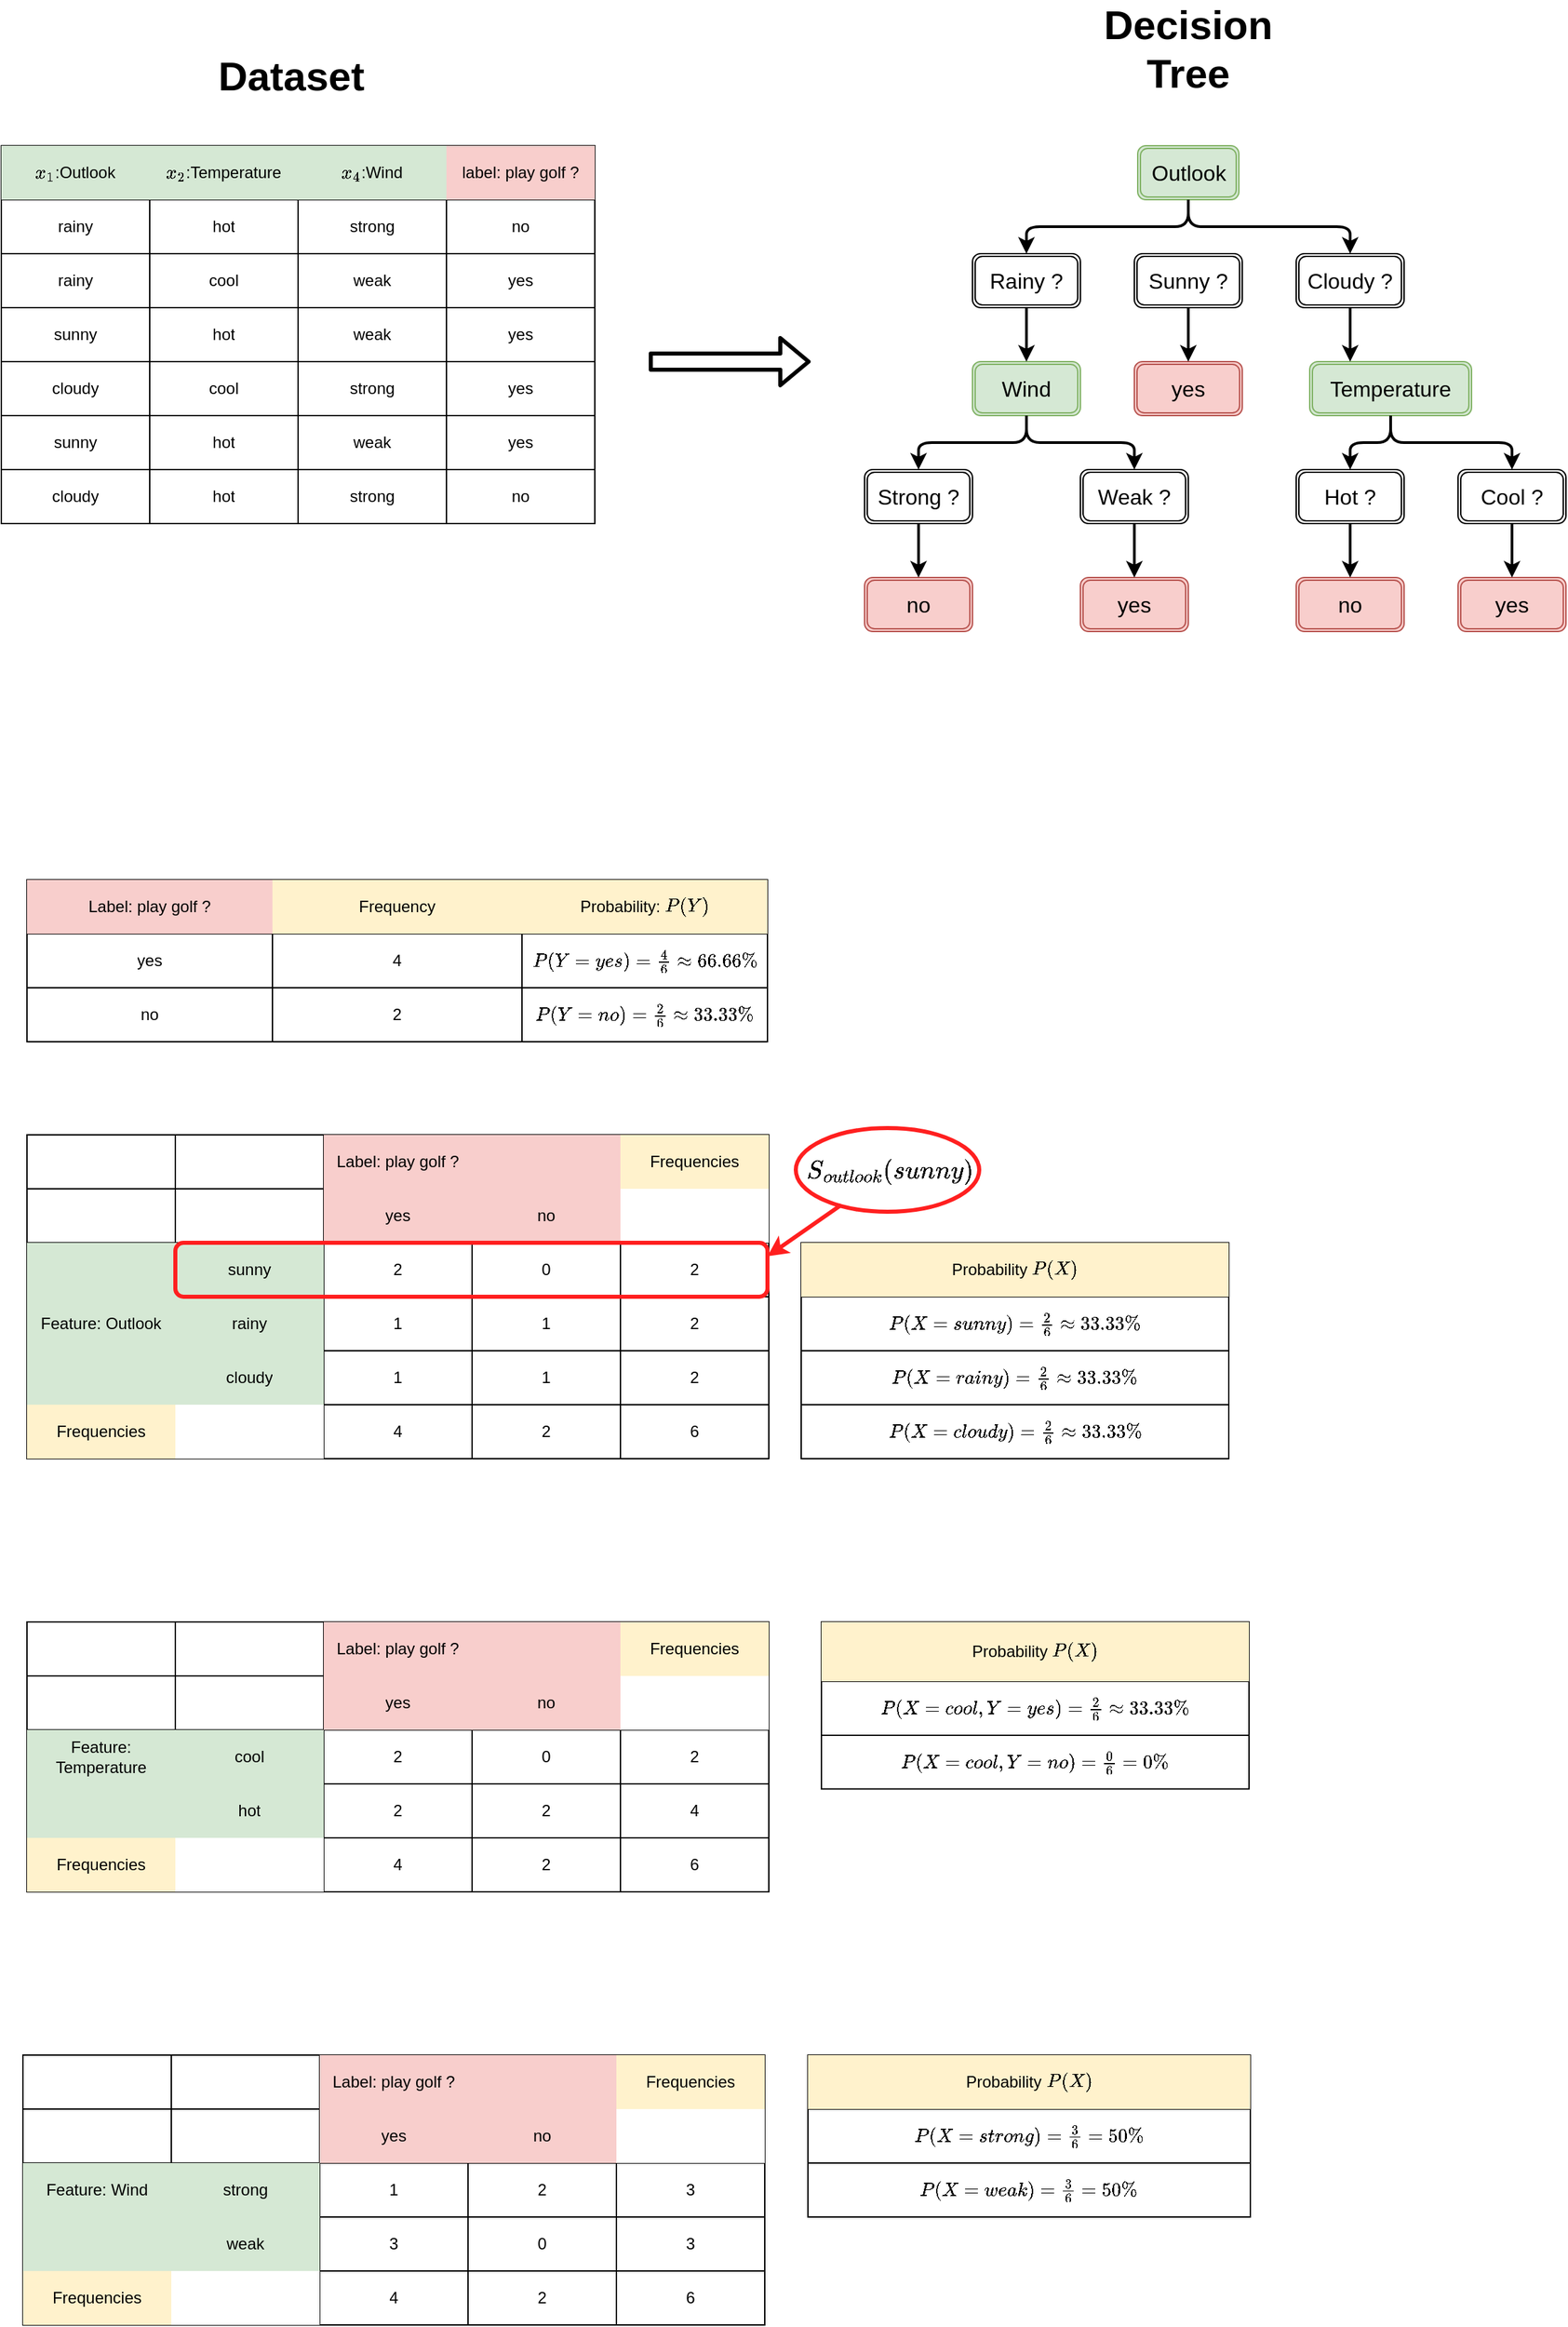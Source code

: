 <mxfile version="13.8.0" type="device"><diagram id="iCL1jGNICDyIpEL8R1mB" name="Page-1"><mxGraphModel dx="1474" dy="913" grid="0" gridSize="10" guides="1" tooltips="1" connect="1" arrows="1" fold="1" page="0" pageScale="1" pageWidth="827" pageHeight="1169" math="1" shadow="0"><root><mxCell id="0"/><mxCell id="1" parent="0"/><mxCell id="Fx27SqejSsrCbeGkMf7t-22" value="" style="shape=table;html=1;whiteSpace=wrap;startSize=0;container=1;collapsible=0;childLayout=tableLayout;fillColor=#ffffff;" parent="1" vertex="1"><mxGeometry x="-680" y="200" width="440" height="280" as="geometry"/></mxCell><mxCell id="Fx27SqejSsrCbeGkMf7t-23" value="" style="shape=partialRectangle;html=1;whiteSpace=wrap;collapsible=0;dropTarget=0;pointerEvents=0;fillColor=none;top=0;left=0;bottom=0;right=0;points=[[0,0.5],[1,0.5]];portConstraint=eastwest;" parent="Fx27SqejSsrCbeGkMf7t-22" vertex="1"><mxGeometry width="440" height="40" as="geometry"/></mxCell><mxCell id="Fx27SqejSsrCbeGkMf7t-24" value="\(x_1\):Outlook" style="shape=partialRectangle;html=1;whiteSpace=wrap;connectable=0;fillColor=#d5e8d4;top=0;left=0;bottom=0;right=0;overflow=hidden;" parent="Fx27SqejSsrCbeGkMf7t-23" vertex="1"><mxGeometry width="110" height="40" as="geometry"/></mxCell><mxCell id="Fx27SqejSsrCbeGkMf7t-25" value="\(x_2\):Temperature" style="shape=partialRectangle;html=1;whiteSpace=wrap;connectable=0;fillColor=#d5e8d4;top=0;left=0;bottom=0;right=0;overflow=hidden;strokeColor=#82b366;" parent="Fx27SqejSsrCbeGkMf7t-23" vertex="1"><mxGeometry x="110" width="110" height="40" as="geometry"/></mxCell><mxCell id="Fx27SqejSsrCbeGkMf7t-38" value="\(x_4\):Wind" style="shape=partialRectangle;html=1;whiteSpace=wrap;connectable=0;fillColor=#d5e8d4;top=0;left=0;bottom=0;right=0;overflow=hidden;strokeColor=#82b366;" parent="Fx27SqejSsrCbeGkMf7t-23" vertex="1"><mxGeometry x="220" width="110" height="40" as="geometry"/></mxCell><mxCell id="Fx27SqejSsrCbeGkMf7t-35" value="label: play golf ?" style="shape=partialRectangle;html=1;whiteSpace=wrap;connectable=0;fillColor=#f8cecc;top=0;left=0;bottom=0;right=0;overflow=hidden;strokeColor=#b85450;" parent="Fx27SqejSsrCbeGkMf7t-23" vertex="1"><mxGeometry x="330" width="110" height="40" as="geometry"/></mxCell><mxCell id="Fx27SqejSsrCbeGkMf7t-27" value="" style="shape=partialRectangle;html=1;whiteSpace=wrap;collapsible=0;dropTarget=0;pointerEvents=0;fillColor=none;top=0;left=0;bottom=0;right=0;points=[[0,0.5],[1,0.5]];portConstraint=eastwest;" parent="Fx27SqejSsrCbeGkMf7t-22" vertex="1"><mxGeometry y="40" width="440" height="40" as="geometry"/></mxCell><mxCell id="Fx27SqejSsrCbeGkMf7t-28" value="rainy" style="shape=partialRectangle;html=1;whiteSpace=wrap;connectable=0;fillColor=none;top=0;left=0;bottom=0;right=0;overflow=hidden;" parent="Fx27SqejSsrCbeGkMf7t-27" vertex="1"><mxGeometry width="110" height="40" as="geometry"/></mxCell><mxCell id="Fx27SqejSsrCbeGkMf7t-29" value="hot" style="shape=partialRectangle;html=1;whiteSpace=wrap;connectable=0;fillColor=none;top=0;left=0;bottom=0;right=0;overflow=hidden;" parent="Fx27SqejSsrCbeGkMf7t-27" vertex="1"><mxGeometry x="110" width="110" height="40" as="geometry"/></mxCell><mxCell id="Fx27SqejSsrCbeGkMf7t-39" value="strong" style="shape=partialRectangle;html=1;whiteSpace=wrap;connectable=0;fillColor=none;top=0;left=0;bottom=0;right=0;overflow=hidden;" parent="Fx27SqejSsrCbeGkMf7t-27" vertex="1"><mxGeometry x="220" width="110" height="40" as="geometry"/></mxCell><mxCell id="Fx27SqejSsrCbeGkMf7t-36" value="no" style="shape=partialRectangle;html=1;whiteSpace=wrap;connectable=0;fillColor=none;top=0;left=0;bottom=0;right=0;overflow=hidden;" parent="Fx27SqejSsrCbeGkMf7t-27" vertex="1"><mxGeometry x="330" width="110" height="40" as="geometry"/></mxCell><mxCell id="Fx27SqejSsrCbeGkMf7t-31" value="" style="shape=partialRectangle;html=1;whiteSpace=wrap;collapsible=0;dropTarget=0;pointerEvents=0;fillColor=none;top=0;left=0;bottom=0;right=0;points=[[0,0.5],[1,0.5]];portConstraint=eastwest;" parent="Fx27SqejSsrCbeGkMf7t-22" vertex="1"><mxGeometry y="80" width="440" height="40" as="geometry"/></mxCell><mxCell id="Fx27SqejSsrCbeGkMf7t-32" value="rainy" style="shape=partialRectangle;html=1;whiteSpace=wrap;connectable=0;fillColor=none;top=0;left=0;bottom=0;right=0;overflow=hidden;" parent="Fx27SqejSsrCbeGkMf7t-31" vertex="1"><mxGeometry width="110" height="40" as="geometry"/></mxCell><mxCell id="Fx27SqejSsrCbeGkMf7t-33" value="cool" style="shape=partialRectangle;html=1;whiteSpace=wrap;connectable=0;fillColor=none;top=0;left=0;bottom=0;right=0;overflow=hidden;" parent="Fx27SqejSsrCbeGkMf7t-31" vertex="1"><mxGeometry x="110" width="110" height="40" as="geometry"/></mxCell><mxCell id="Fx27SqejSsrCbeGkMf7t-40" value="weak" style="shape=partialRectangle;html=1;whiteSpace=wrap;connectable=0;fillColor=none;top=0;left=0;bottom=0;right=0;overflow=hidden;" parent="Fx27SqejSsrCbeGkMf7t-31" vertex="1"><mxGeometry x="220" width="110" height="40" as="geometry"/></mxCell><mxCell id="Fx27SqejSsrCbeGkMf7t-37" value="yes" style="shape=partialRectangle;html=1;whiteSpace=wrap;connectable=0;fillColor=none;top=0;left=0;bottom=0;right=0;overflow=hidden;" parent="Fx27SqejSsrCbeGkMf7t-31" vertex="1"><mxGeometry x="330" width="110" height="40" as="geometry"/></mxCell><mxCell id="Fx27SqejSsrCbeGkMf7t-53" style="shape=partialRectangle;html=1;whiteSpace=wrap;collapsible=0;dropTarget=0;pointerEvents=0;fillColor=none;top=0;left=0;bottom=0;right=0;points=[[0,0.5],[1,0.5]];portConstraint=eastwest;" parent="Fx27SqejSsrCbeGkMf7t-22" vertex="1"><mxGeometry y="120" width="440" height="40" as="geometry"/></mxCell><mxCell id="Fx27SqejSsrCbeGkMf7t-54" value="sunny" style="shape=partialRectangle;html=1;whiteSpace=wrap;connectable=0;fillColor=none;top=0;left=0;bottom=0;right=0;overflow=hidden;" parent="Fx27SqejSsrCbeGkMf7t-53" vertex="1"><mxGeometry width="110" height="40" as="geometry"/></mxCell><mxCell id="Fx27SqejSsrCbeGkMf7t-55" value="hot" style="shape=partialRectangle;html=1;whiteSpace=wrap;connectable=0;fillColor=none;top=0;left=0;bottom=0;right=0;overflow=hidden;" parent="Fx27SqejSsrCbeGkMf7t-53" vertex="1"><mxGeometry x="110" width="110" height="40" as="geometry"/></mxCell><mxCell id="Fx27SqejSsrCbeGkMf7t-57" value="weak" style="shape=partialRectangle;html=1;whiteSpace=wrap;connectable=0;fillColor=none;top=0;left=0;bottom=0;right=0;overflow=hidden;" parent="Fx27SqejSsrCbeGkMf7t-53" vertex="1"><mxGeometry x="220" width="110" height="40" as="geometry"/></mxCell><mxCell id="Fx27SqejSsrCbeGkMf7t-58" value="yes" style="shape=partialRectangle;html=1;whiteSpace=wrap;connectable=0;fillColor=none;top=0;left=0;bottom=0;right=0;overflow=hidden;" parent="Fx27SqejSsrCbeGkMf7t-53" vertex="1"><mxGeometry x="330" width="110" height="40" as="geometry"/></mxCell><mxCell id="Fx27SqejSsrCbeGkMf7t-47" style="shape=partialRectangle;html=1;whiteSpace=wrap;collapsible=0;dropTarget=0;pointerEvents=0;fillColor=none;top=0;left=0;bottom=0;right=0;points=[[0,0.5],[1,0.5]];portConstraint=eastwest;" parent="Fx27SqejSsrCbeGkMf7t-22" vertex="1"><mxGeometry y="160" width="440" height="40" as="geometry"/></mxCell><mxCell id="Fx27SqejSsrCbeGkMf7t-48" value="cloudy" style="shape=partialRectangle;html=1;whiteSpace=wrap;connectable=0;fillColor=none;top=0;left=0;bottom=0;right=0;overflow=hidden;" parent="Fx27SqejSsrCbeGkMf7t-47" vertex="1"><mxGeometry width="110" height="40" as="geometry"/></mxCell><mxCell id="Fx27SqejSsrCbeGkMf7t-49" value="cool" style="shape=partialRectangle;html=1;whiteSpace=wrap;connectable=0;fillColor=none;top=0;left=0;bottom=0;right=0;overflow=hidden;" parent="Fx27SqejSsrCbeGkMf7t-47" vertex="1"><mxGeometry x="110" width="110" height="40" as="geometry"/></mxCell><mxCell id="Fx27SqejSsrCbeGkMf7t-51" value="strong" style="shape=partialRectangle;html=1;whiteSpace=wrap;connectable=0;fillColor=none;top=0;left=0;bottom=0;right=0;overflow=hidden;" parent="Fx27SqejSsrCbeGkMf7t-47" vertex="1"><mxGeometry x="220" width="110" height="40" as="geometry"/></mxCell><mxCell id="Fx27SqejSsrCbeGkMf7t-52" value="yes" style="shape=partialRectangle;html=1;whiteSpace=wrap;connectable=0;fillColor=none;top=0;left=0;bottom=0;right=0;overflow=hidden;" parent="Fx27SqejSsrCbeGkMf7t-47" vertex="1"><mxGeometry x="330" width="110" height="40" as="geometry"/></mxCell><mxCell id="Fx27SqejSsrCbeGkMf7t-41" style="shape=partialRectangle;html=1;whiteSpace=wrap;collapsible=0;dropTarget=0;pointerEvents=0;fillColor=none;top=0;left=0;bottom=0;right=0;points=[[0,0.5],[1,0.5]];portConstraint=eastwest;" parent="Fx27SqejSsrCbeGkMf7t-22" vertex="1"><mxGeometry y="200" width="440" height="40" as="geometry"/></mxCell><mxCell id="Fx27SqejSsrCbeGkMf7t-42" value="sunny" style="shape=partialRectangle;html=1;whiteSpace=wrap;connectable=0;fillColor=none;top=0;left=0;bottom=0;right=0;overflow=hidden;" parent="Fx27SqejSsrCbeGkMf7t-41" vertex="1"><mxGeometry width="110" height="40" as="geometry"/></mxCell><mxCell id="Fx27SqejSsrCbeGkMf7t-43" value="hot" style="shape=partialRectangle;html=1;whiteSpace=wrap;connectable=0;fillColor=none;top=0;left=0;bottom=0;right=0;overflow=hidden;" parent="Fx27SqejSsrCbeGkMf7t-41" vertex="1"><mxGeometry x="110" width="110" height="40" as="geometry"/></mxCell><mxCell id="Fx27SqejSsrCbeGkMf7t-45" value="weak" style="shape=partialRectangle;html=1;whiteSpace=wrap;connectable=0;fillColor=none;top=0;left=0;bottom=0;right=0;overflow=hidden;" parent="Fx27SqejSsrCbeGkMf7t-41" vertex="1"><mxGeometry x="220" width="110" height="40" as="geometry"/></mxCell><mxCell id="Fx27SqejSsrCbeGkMf7t-46" value="yes" style="shape=partialRectangle;html=1;whiteSpace=wrap;connectable=0;fillColor=none;top=0;left=0;bottom=0;right=0;overflow=hidden;" parent="Fx27SqejSsrCbeGkMf7t-41" vertex="1"><mxGeometry x="330" width="110" height="40" as="geometry"/></mxCell><mxCell id="Fx27SqejSsrCbeGkMf7t-72" style="shape=partialRectangle;html=1;whiteSpace=wrap;collapsible=0;dropTarget=0;pointerEvents=0;fillColor=none;top=0;left=0;bottom=0;right=0;points=[[0,0.5],[1,0.5]];portConstraint=eastwest;" parent="Fx27SqejSsrCbeGkMf7t-22" vertex="1"><mxGeometry y="240" width="440" height="40" as="geometry"/></mxCell><mxCell id="Fx27SqejSsrCbeGkMf7t-73" value="cloudy" style="shape=partialRectangle;html=1;whiteSpace=wrap;connectable=0;fillColor=none;top=0;left=0;bottom=0;right=0;overflow=hidden;" parent="Fx27SqejSsrCbeGkMf7t-72" vertex="1"><mxGeometry width="110" height="40" as="geometry"/></mxCell><mxCell id="Fx27SqejSsrCbeGkMf7t-74" value="hot" style="shape=partialRectangle;html=1;whiteSpace=wrap;connectable=0;fillColor=none;top=0;left=0;bottom=0;right=0;overflow=hidden;" parent="Fx27SqejSsrCbeGkMf7t-72" vertex="1"><mxGeometry x="110" width="110" height="40" as="geometry"/></mxCell><mxCell id="Fx27SqejSsrCbeGkMf7t-75" value="strong" style="shape=partialRectangle;html=1;whiteSpace=wrap;connectable=0;fillColor=none;top=0;left=0;bottom=0;right=0;overflow=hidden;" parent="Fx27SqejSsrCbeGkMf7t-72" vertex="1"><mxGeometry x="220" width="110" height="40" as="geometry"/></mxCell><mxCell id="Fx27SqejSsrCbeGkMf7t-76" value="no" style="shape=partialRectangle;html=1;whiteSpace=wrap;connectable=0;fillColor=none;top=0;left=0;bottom=0;right=0;overflow=hidden;" parent="Fx27SqejSsrCbeGkMf7t-72" vertex="1"><mxGeometry x="330" width="110" height="40" as="geometry"/></mxCell><mxCell id="Fx27SqejSsrCbeGkMf7t-59" value="Dataset" style="text;html=1;strokeColor=none;fillColor=none;align=center;verticalAlign=middle;whiteSpace=wrap;rounded=0;fontSize=30;fontStyle=1" parent="1" vertex="1"><mxGeometry x="-485" y="138" width="40" height="20" as="geometry"/></mxCell><mxCell id="Fx27SqejSsrCbeGkMf7t-60" value="Decision Tree" style="text;html=1;strokeColor=none;fillColor=none;align=center;verticalAlign=middle;whiteSpace=wrap;rounded=0;fontSize=30;fontStyle=1" parent="1" vertex="1"><mxGeometry x="145" y="118" width="110" height="20" as="geometry"/></mxCell><mxCell id="Fx27SqejSsrCbeGkMf7t-61" value="Outlook" style="shape=ext;double=1;rounded=1;whiteSpace=wrap;html=1;fillColor=#d5e8d4;fontSize=16;strokeColor=#82b366;" parent="1" vertex="1"><mxGeometry x="162.5" y="200" width="75" height="40" as="geometry"/></mxCell><mxCell id="Fx27SqejSsrCbeGkMf7t-62" value="Cloudy ?" style="shape=ext;double=1;rounded=1;whiteSpace=wrap;html=1;fillColor=#ffffff;fontSize=16;" parent="1" vertex="1"><mxGeometry x="280" y="280" width="80" height="40" as="geometry"/></mxCell><mxCell id="Fx27SqejSsrCbeGkMf7t-63" value="Sunny ?" style="shape=ext;double=1;rounded=1;whiteSpace=wrap;html=1;fillColor=#ffffff;fontSize=16;" parent="1" vertex="1"><mxGeometry x="160" y="280" width="80" height="40" as="geometry"/></mxCell><mxCell id="Fx27SqejSsrCbeGkMf7t-64" value="Rainy ?" style="shape=ext;double=1;rounded=1;whiteSpace=wrap;html=1;fillColor=#ffffff;fontSize=16;" parent="1" vertex="1"><mxGeometry x="40" y="280" width="80" height="40" as="geometry"/></mxCell><mxCell id="Fx27SqejSsrCbeGkMf7t-65" value="Temperature" style="shape=ext;double=1;rounded=1;whiteSpace=wrap;html=1;fillColor=#d5e8d4;fontSize=16;strokeColor=#82b366;" parent="1" vertex="1"><mxGeometry x="290" y="360" width="120" height="40" as="geometry"/></mxCell><mxCell id="Fx27SqejSsrCbeGkMf7t-66" value="yes" style="shape=ext;double=1;rounded=1;whiteSpace=wrap;html=1;fillColor=#f8cecc;fontSize=16;strokeColor=#b85450;" parent="1" vertex="1"><mxGeometry x="160" y="360" width="80" height="40" as="geometry"/></mxCell><mxCell id="Fx27SqejSsrCbeGkMf7t-67" value="Wind" style="shape=ext;double=1;rounded=1;whiteSpace=wrap;html=1;fillColor=#d5e8d4;fontSize=16;strokeColor=#82b366;" parent="1" vertex="1"><mxGeometry x="40" y="360" width="80" height="40" as="geometry"/></mxCell><mxCell id="Fx27SqejSsrCbeGkMf7t-68" value="Strong ?" style="shape=ext;double=1;rounded=1;whiteSpace=wrap;html=1;fillColor=#ffffff;fontSize=16;" parent="1" vertex="1"><mxGeometry x="-40" y="440" width="80" height="40" as="geometry"/></mxCell><mxCell id="Fx27SqejSsrCbeGkMf7t-69" value="Weak ?" style="shape=ext;double=1;rounded=1;whiteSpace=wrap;html=1;fillColor=#ffffff;fontSize=16;" parent="1" vertex="1"><mxGeometry x="120" y="440" width="80" height="40" as="geometry"/></mxCell><mxCell id="Fx27SqejSsrCbeGkMf7t-70" value="yes" style="shape=ext;double=1;rounded=1;whiteSpace=wrap;html=1;fillColor=#f8cecc;fontSize=16;strokeColor=#b85450;" parent="1" vertex="1"><mxGeometry x="120" y="520" width="80" height="40" as="geometry"/></mxCell><mxCell id="Fx27SqejSsrCbeGkMf7t-71" value="no" style="shape=ext;double=1;rounded=1;whiteSpace=wrap;html=1;fillColor=#f8cecc;fontSize=16;strokeColor=#b85450;" parent="1" vertex="1"><mxGeometry x="-40" y="520" width="80" height="40" as="geometry"/></mxCell><mxCell id="Fx27SqejSsrCbeGkMf7t-77" value="Hot ?" style="shape=ext;double=1;rounded=1;whiteSpace=wrap;html=1;fillColor=#ffffff;fontSize=16;" parent="1" vertex="1"><mxGeometry x="280" y="440" width="80" height="40" as="geometry"/></mxCell><mxCell id="Fx27SqejSsrCbeGkMf7t-78" value="Cool ?" style="shape=ext;double=1;rounded=1;whiteSpace=wrap;html=1;fillColor=#ffffff;fontSize=16;" parent="1" vertex="1"><mxGeometry x="400" y="440" width="80" height="40" as="geometry"/></mxCell><mxCell id="Fx27SqejSsrCbeGkMf7t-79" value="no" style="shape=ext;double=1;rounded=1;whiteSpace=wrap;html=1;fillColor=#f8cecc;fontSize=16;strokeColor=#b85450;" parent="1" vertex="1"><mxGeometry x="280" y="520" width="80" height="40" as="geometry"/></mxCell><mxCell id="Fx27SqejSsrCbeGkMf7t-80" value="yes" style="shape=ext;double=1;rounded=1;whiteSpace=wrap;html=1;fillColor=#f8cecc;fontSize=16;strokeColor=#b85450;" parent="1" vertex="1"><mxGeometry x="400" y="520" width="80" height="40" as="geometry"/></mxCell><mxCell id="Fx27SqejSsrCbeGkMf7t-81" value="" style="shape=flexArrow;endArrow=classic;html=1;fontSize=16;strokeWidth=3;" parent="1" edge="1"><mxGeometry width="50" height="50" relative="1" as="geometry"><mxPoint x="-200" y="360" as="sourcePoint"/><mxPoint x="-80" y="360" as="targetPoint"/></mxGeometry></mxCell><mxCell id="Fx27SqejSsrCbeGkMf7t-83" value="" style="edgeStyle=elbowEdgeStyle;elbow=vertical;endArrow=classic;html=1;strokeWidth=2;fontSize=16;exitX=0.5;exitY=1;exitDx=0;exitDy=0;entryX=0.5;entryY=0;entryDx=0;entryDy=0;" parent="1" source="Fx27SqejSsrCbeGkMf7t-61" target="Fx27SqejSsrCbeGkMf7t-64" edge="1"><mxGeometry width="50" height="50" relative="1" as="geometry"><mxPoint x="-160" y="360" as="sourcePoint"/><mxPoint x="-110" y="310" as="targetPoint"/></mxGeometry></mxCell><mxCell id="Fx27SqejSsrCbeGkMf7t-84" value="" style="edgeStyle=elbowEdgeStyle;elbow=vertical;endArrow=classic;html=1;strokeWidth=2;fontSize=16;exitX=0.5;exitY=1;exitDx=0;exitDy=0;entryX=0.5;entryY=0;entryDx=0;entryDy=0;" parent="1" source="Fx27SqejSsrCbeGkMf7t-61" target="Fx27SqejSsrCbeGkMf7t-62" edge="1"><mxGeometry width="50" height="50" relative="1" as="geometry"><mxPoint x="210" y="250" as="sourcePoint"/><mxPoint x="90" y="290" as="targetPoint"/></mxGeometry></mxCell><mxCell id="Fx27SqejSsrCbeGkMf7t-85" value="" style="edgeStyle=elbowEdgeStyle;elbow=vertical;endArrow=classic;html=1;strokeWidth=2;fontSize=16;exitX=0.5;exitY=1;exitDx=0;exitDy=0;entryX=0.5;entryY=0;entryDx=0;entryDy=0;" parent="1" source="Fx27SqejSsrCbeGkMf7t-67" target="Fx27SqejSsrCbeGkMf7t-68" edge="1"><mxGeometry width="50" height="50" relative="1" as="geometry"><mxPoint x="220" y="260" as="sourcePoint"/><mxPoint x="100" y="300" as="targetPoint"/></mxGeometry></mxCell><mxCell id="Fx27SqejSsrCbeGkMf7t-86" value="" style="edgeStyle=elbowEdgeStyle;elbow=vertical;endArrow=classic;html=1;strokeWidth=2;fontSize=16;entryX=0.5;entryY=0;entryDx=0;entryDy=0;" parent="1" target="Fx27SqejSsrCbeGkMf7t-69" edge="1"><mxGeometry width="50" height="50" relative="1" as="geometry"><mxPoint x="80" y="400" as="sourcePoint"/><mxPoint x="10" y="450" as="targetPoint"/></mxGeometry></mxCell><mxCell id="Fx27SqejSsrCbeGkMf7t-87" value="" style="edgeStyle=elbowEdgeStyle;elbow=vertical;endArrow=classic;html=1;strokeWidth=2;fontSize=16;exitX=0.5;exitY=1;exitDx=0;exitDy=0;" parent="1" source="Fx27SqejSsrCbeGkMf7t-65" target="Fx27SqejSsrCbeGkMf7t-77" edge="1"><mxGeometry width="50" height="50" relative="1" as="geometry"><mxPoint x="100" y="420" as="sourcePoint"/><mxPoint x="20" y="460" as="targetPoint"/></mxGeometry></mxCell><mxCell id="Fx27SqejSsrCbeGkMf7t-88" value="" style="edgeStyle=elbowEdgeStyle;elbow=vertical;endArrow=classic;html=1;strokeWidth=2;fontSize=16;exitX=0.5;exitY=1;exitDx=0;exitDy=0;entryX=0.5;entryY=0;entryDx=0;entryDy=0;" parent="1" source="Fx27SqejSsrCbeGkMf7t-65" target="Fx27SqejSsrCbeGkMf7t-78" edge="1"><mxGeometry width="50" height="50" relative="1" as="geometry"><mxPoint x="110" y="430" as="sourcePoint"/><mxPoint x="30" y="470" as="targetPoint"/></mxGeometry></mxCell><mxCell id="Fx27SqejSsrCbeGkMf7t-89" value="" style="endArrow=classic;html=1;strokeWidth=2;fontSize=16;exitX=0.5;exitY=1;exitDx=0;exitDy=0;entryX=0.5;entryY=0;entryDx=0;entryDy=0;" parent="1" source="Fx27SqejSsrCbeGkMf7t-64" target="Fx27SqejSsrCbeGkMf7t-67" edge="1"><mxGeometry width="50" height="50" relative="1" as="geometry"><mxPoint x="-160" y="360" as="sourcePoint"/><mxPoint x="-110" y="310" as="targetPoint"/></mxGeometry></mxCell><mxCell id="Fx27SqejSsrCbeGkMf7t-91" value="" style="endArrow=classic;html=1;strokeWidth=2;fontSize=16;exitX=0.5;exitY=1;exitDx=0;exitDy=0;entryX=0.5;entryY=0;entryDx=0;entryDy=0;" parent="1" source="Fx27SqejSsrCbeGkMf7t-63" target="Fx27SqejSsrCbeGkMf7t-66" edge="1"><mxGeometry width="50" height="50" relative="1" as="geometry"><mxPoint x="90" y="330" as="sourcePoint"/><mxPoint x="90" y="370" as="targetPoint"/></mxGeometry></mxCell><mxCell id="Fx27SqejSsrCbeGkMf7t-92" value="" style="endArrow=classic;html=1;strokeWidth=2;fontSize=16;exitX=0.5;exitY=1;exitDx=0;exitDy=0;entryX=0.25;entryY=0;entryDx=0;entryDy=0;" parent="1" source="Fx27SqejSsrCbeGkMf7t-62" target="Fx27SqejSsrCbeGkMf7t-65" edge="1"><mxGeometry width="50" height="50" relative="1" as="geometry"><mxPoint x="100" y="340" as="sourcePoint"/><mxPoint x="100" y="380" as="targetPoint"/></mxGeometry></mxCell><mxCell id="Fx27SqejSsrCbeGkMf7t-93" value="" style="endArrow=classic;html=1;strokeWidth=2;fontSize=16;exitX=0.5;exitY=1;exitDx=0;exitDy=0;entryX=0.5;entryY=0;entryDx=0;entryDy=0;" parent="1" source="Fx27SqejSsrCbeGkMf7t-68" target="Fx27SqejSsrCbeGkMf7t-71" edge="1"><mxGeometry width="50" height="50" relative="1" as="geometry"><mxPoint x="-160" y="360" as="sourcePoint"/><mxPoint x="-110" y="310" as="targetPoint"/></mxGeometry></mxCell><mxCell id="Fx27SqejSsrCbeGkMf7t-94" value="" style="endArrow=classic;html=1;strokeWidth=2;fontSize=16;exitX=0.5;exitY=1;exitDx=0;exitDy=0;entryX=0.5;entryY=0;entryDx=0;entryDy=0;" parent="1" source="Fx27SqejSsrCbeGkMf7t-69" target="Fx27SqejSsrCbeGkMf7t-70" edge="1"><mxGeometry width="50" height="50" relative="1" as="geometry"><mxPoint x="10" y="490" as="sourcePoint"/><mxPoint x="10" y="530" as="targetPoint"/></mxGeometry></mxCell><mxCell id="Fx27SqejSsrCbeGkMf7t-95" value="" style="endArrow=classic;html=1;strokeWidth=2;fontSize=16;exitX=0.5;exitY=1;exitDx=0;exitDy=0;entryX=0.5;entryY=0;entryDx=0;entryDy=0;" parent="1" source="Fx27SqejSsrCbeGkMf7t-77" target="Fx27SqejSsrCbeGkMf7t-79" edge="1"><mxGeometry width="50" height="50" relative="1" as="geometry"><mxPoint x="20" y="500" as="sourcePoint"/><mxPoint x="20" y="540" as="targetPoint"/></mxGeometry></mxCell><mxCell id="Fx27SqejSsrCbeGkMf7t-96" value="" style="endArrow=classic;html=1;strokeWidth=2;fontSize=16;exitX=0.5;exitY=1;exitDx=0;exitDy=0;entryX=0.5;entryY=0;entryDx=0;entryDy=0;" parent="1" source="Fx27SqejSsrCbeGkMf7t-78" target="Fx27SqejSsrCbeGkMf7t-80" edge="1"><mxGeometry width="50" height="50" relative="1" as="geometry"><mxPoint x="30" y="510" as="sourcePoint"/><mxPoint x="30" y="550" as="targetPoint"/></mxGeometry></mxCell><mxCell id="Fx27SqejSsrCbeGkMf7t-97" value="" style="shape=table;html=1;whiteSpace=wrap;startSize=0;container=1;collapsible=0;childLayout=tableLayout;fillColor=#ffffff;" parent="1" vertex="1"><mxGeometry x="-661" y="744" width="549" height="120" as="geometry"/></mxCell><mxCell id="Fx27SqejSsrCbeGkMf7t-98" value="" style="shape=partialRectangle;html=1;whiteSpace=wrap;collapsible=0;dropTarget=0;pointerEvents=0;fillColor=none;top=0;left=0;bottom=0;right=0;points=[[0,0.5],[1,0.5]];portConstraint=eastwest;" parent="Fx27SqejSsrCbeGkMf7t-97" vertex="1"><mxGeometry width="549" height="40" as="geometry"/></mxCell><mxCell id="Fx27SqejSsrCbeGkMf7t-102" value="Label: play golf ?" style="shape=partialRectangle;html=1;whiteSpace=wrap;connectable=0;fillColor=#f8cecc;top=0;left=0;bottom=0;right=0;overflow=hidden;strokeColor=#b85450;" parent="Fx27SqejSsrCbeGkMf7t-98" vertex="1"><mxGeometry width="182" height="40" as="geometry"/></mxCell><mxCell id="Fx27SqejSsrCbeGkMf7t-136" value="Frequency" style="shape=partialRectangle;html=1;whiteSpace=wrap;connectable=0;fillColor=#fff2cc;top=0;left=0;bottom=0;right=0;overflow=hidden;strokeColor=#d6b656;" parent="Fx27SqejSsrCbeGkMf7t-98" vertex="1"><mxGeometry x="182" width="185" height="40" as="geometry"/></mxCell><mxCell id="Fx27SqejSsrCbeGkMf7t-133" value="Probability: \(P(Y)\)" style="shape=partialRectangle;html=1;whiteSpace=wrap;connectable=0;fillColor=#fff2cc;top=0;left=0;bottom=0;right=0;overflow=hidden;strokeColor=#d6b656;" parent="Fx27SqejSsrCbeGkMf7t-98" vertex="1"><mxGeometry x="367" width="182" height="40" as="geometry"/></mxCell><mxCell id="Fx27SqejSsrCbeGkMf7t-103" value="" style="shape=partialRectangle;html=1;whiteSpace=wrap;collapsible=0;dropTarget=0;pointerEvents=0;fillColor=none;top=0;left=0;bottom=0;right=0;points=[[0,0.5],[1,0.5]];portConstraint=eastwest;" parent="Fx27SqejSsrCbeGkMf7t-97" vertex="1"><mxGeometry y="40" width="549" height="40" as="geometry"/></mxCell><mxCell id="Fx27SqejSsrCbeGkMf7t-107" value="yes" style="shape=partialRectangle;html=1;whiteSpace=wrap;connectable=0;fillColor=none;top=0;left=0;bottom=0;right=0;overflow=hidden;" parent="Fx27SqejSsrCbeGkMf7t-103" vertex="1"><mxGeometry width="182" height="40" as="geometry"/></mxCell><mxCell id="Fx27SqejSsrCbeGkMf7t-137" value="4" style="shape=partialRectangle;html=1;whiteSpace=wrap;connectable=0;fillColor=none;top=0;left=0;bottom=0;right=0;overflow=hidden;" parent="Fx27SqejSsrCbeGkMf7t-103" vertex="1"><mxGeometry x="182" width="185" height="40" as="geometry"/></mxCell><mxCell id="Fx27SqejSsrCbeGkMf7t-134" value="\(P(Y=yes)=&lt;br&gt;\frac{4}{6}\approx 66.66\%\)" style="shape=partialRectangle;html=1;whiteSpace=wrap;connectable=0;fillColor=none;top=0;left=0;bottom=0;right=0;overflow=hidden;" parent="Fx27SqejSsrCbeGkMf7t-103" vertex="1"><mxGeometry x="367" width="182" height="40" as="geometry"/></mxCell><mxCell id="Fx27SqejSsrCbeGkMf7t-108" value="" style="shape=partialRectangle;html=1;whiteSpace=wrap;collapsible=0;dropTarget=0;pointerEvents=0;fillColor=none;top=0;left=0;bottom=0;right=0;points=[[0,0.5],[1,0.5]];portConstraint=eastwest;" parent="Fx27SqejSsrCbeGkMf7t-97" vertex="1"><mxGeometry y="80" width="549" height="40" as="geometry"/></mxCell><mxCell id="Fx27SqejSsrCbeGkMf7t-112" value="no" style="shape=partialRectangle;html=1;whiteSpace=wrap;connectable=0;fillColor=none;top=0;left=0;bottom=0;right=0;overflow=hidden;" parent="Fx27SqejSsrCbeGkMf7t-108" vertex="1"><mxGeometry width="182" height="40" as="geometry"/></mxCell><mxCell id="Fx27SqejSsrCbeGkMf7t-138" value="2" style="shape=partialRectangle;html=1;whiteSpace=wrap;connectable=0;fillColor=none;top=0;left=0;bottom=0;right=0;overflow=hidden;" parent="Fx27SqejSsrCbeGkMf7t-108" vertex="1"><mxGeometry x="182" width="185" height="40" as="geometry"/></mxCell><mxCell id="Fx27SqejSsrCbeGkMf7t-135" value="&lt;span&gt;\(P(Y=no)=\frac{2}{6}\approx33.33\%\)&lt;/span&gt;" style="shape=partialRectangle;html=1;whiteSpace=wrap;connectable=0;fillColor=none;top=0;left=0;bottom=0;right=0;overflow=hidden;" parent="Fx27SqejSsrCbeGkMf7t-108" vertex="1"><mxGeometry x="367" width="182" height="40" as="geometry"/></mxCell><mxCell id="Fx27SqejSsrCbeGkMf7t-139" value="" style="shape=table;html=1;whiteSpace=wrap;startSize=0;container=1;collapsible=0;childLayout=tableLayout;fillColor=none;" parent="1" vertex="1"><mxGeometry x="-661" y="933" width="550" height="240" as="geometry"/></mxCell><mxCell id="Fx27SqejSsrCbeGkMf7t-140" value="" style="shape=partialRectangle;html=1;whiteSpace=wrap;collapsible=0;dropTarget=0;pointerEvents=0;fillColor=none;top=0;left=0;bottom=0;right=0;points=[[0,0.5],[1,0.5]];portConstraint=eastwest;" parent="Fx27SqejSsrCbeGkMf7t-139" vertex="1"><mxGeometry width="550" height="40" as="geometry"/></mxCell><mxCell id="Fx27SqejSsrCbeGkMf7t-155" style="shape=partialRectangle;html=1;whiteSpace=wrap;connectable=0;top=0;left=0;bottom=0;right=0;overflow=hidden;strokeColor=none;fillColor=none;" parent="Fx27SqejSsrCbeGkMf7t-140" vertex="1"><mxGeometry width="110" height="40" as="geometry"/></mxCell><mxCell id="Fx27SqejSsrCbeGkMf7t-152" style="shape=partialRectangle;html=1;whiteSpace=wrap;connectable=0;top=0;left=0;bottom=0;right=0;overflow=hidden;fillColor=none;strokeColor=none;" parent="Fx27SqejSsrCbeGkMf7t-140" vertex="1"><mxGeometry x="110" width="110" height="40" as="geometry"/></mxCell><mxCell id="Fx27SqejSsrCbeGkMf7t-141" value="&lt;span&gt;Label: play golf ?&lt;/span&gt;" style="shape=partialRectangle;html=1;whiteSpace=wrap;connectable=0;fillColor=#f8cecc;top=0;left=0;bottom=0;right=0;overflow=hidden;strokeColor=#b85450;" parent="Fx27SqejSsrCbeGkMf7t-140" vertex="1"><mxGeometry x="220" width="110" height="40" as="geometry"/></mxCell><mxCell id="Fx27SqejSsrCbeGkMf7t-142" value="" style="shape=partialRectangle;html=1;whiteSpace=wrap;connectable=0;fillColor=#f8cecc;top=0;left=0;bottom=0;right=0;overflow=hidden;strokeColor=#b85450;" parent="Fx27SqejSsrCbeGkMf7t-140" vertex="1"><mxGeometry x="330" width="110" height="40" as="geometry"/></mxCell><mxCell id="Fx27SqejSsrCbeGkMf7t-170" value="Frequencies" style="shape=partialRectangle;html=1;whiteSpace=wrap;connectable=0;fillColor=#fff2cc;top=0;left=0;bottom=0;right=0;overflow=hidden;strokeColor=#d6b656;" parent="Fx27SqejSsrCbeGkMf7t-140" vertex="1"><mxGeometry x="440" width="110" height="40" as="geometry"/></mxCell><mxCell id="Fx27SqejSsrCbeGkMf7t-164" style="shape=partialRectangle;html=1;whiteSpace=wrap;collapsible=0;dropTarget=0;pointerEvents=0;fillColor=none;top=0;left=0;bottom=0;right=0;points=[[0,0.5],[1,0.5]];portConstraint=eastwest;" parent="Fx27SqejSsrCbeGkMf7t-139" vertex="1"><mxGeometry y="40" width="550" height="40" as="geometry"/></mxCell><mxCell id="Fx27SqejSsrCbeGkMf7t-165" style="shape=partialRectangle;html=1;whiteSpace=wrap;connectable=0;top=0;left=0;bottom=0;right=0;overflow=hidden;fillColor=none;strokeColor=none;" parent="Fx27SqejSsrCbeGkMf7t-164" vertex="1"><mxGeometry width="110" height="40" as="geometry"/></mxCell><mxCell id="Fx27SqejSsrCbeGkMf7t-166" style="shape=partialRectangle;html=1;whiteSpace=wrap;connectable=0;top=0;left=0;bottom=0;right=0;overflow=hidden;fillColor=none;strokeColor=none;" parent="Fx27SqejSsrCbeGkMf7t-164" vertex="1"><mxGeometry x="110" width="110" height="40" as="geometry"/></mxCell><mxCell id="Fx27SqejSsrCbeGkMf7t-167" value="yes" style="shape=partialRectangle;html=1;whiteSpace=wrap;connectable=0;fillColor=#f8cecc;top=0;left=0;bottom=0;right=0;overflow=hidden;strokeColor=#b85450;" parent="Fx27SqejSsrCbeGkMf7t-164" vertex="1"><mxGeometry x="220" width="110" height="40" as="geometry"/></mxCell><mxCell id="Fx27SqejSsrCbeGkMf7t-168" value="no" style="shape=partialRectangle;html=1;whiteSpace=wrap;connectable=0;fillColor=#f8cecc;top=0;left=0;bottom=0;right=0;overflow=hidden;strokeColor=#b85450;" parent="Fx27SqejSsrCbeGkMf7t-164" vertex="1"><mxGeometry x="330" width="110" height="40" as="geometry"/></mxCell><mxCell id="Fx27SqejSsrCbeGkMf7t-171" style="shape=partialRectangle;html=1;whiteSpace=wrap;connectable=0;top=0;left=0;bottom=0;right=0;overflow=hidden;" parent="Fx27SqejSsrCbeGkMf7t-164" vertex="1"><mxGeometry x="440" width="110" height="40" as="geometry"/></mxCell><mxCell id="Fx27SqejSsrCbeGkMf7t-144" value="" style="shape=partialRectangle;html=1;whiteSpace=wrap;collapsible=0;dropTarget=0;pointerEvents=0;fillColor=none;top=0;left=0;bottom=0;right=0;points=[[0,0.5],[1,0.5]];portConstraint=eastwest;" parent="Fx27SqejSsrCbeGkMf7t-139" vertex="1"><mxGeometry y="80" width="550" height="40" as="geometry"/></mxCell><mxCell id="Fx27SqejSsrCbeGkMf7t-156" style="shape=partialRectangle;html=1;whiteSpace=wrap;connectable=0;top=0;left=0;bottom=0;right=0;overflow=hidden;fillColor=#d5e8d4;strokeColor=#82b366;" parent="Fx27SqejSsrCbeGkMf7t-144" vertex="1"><mxGeometry width="110" height="40" as="geometry"/></mxCell><mxCell id="Fx27SqejSsrCbeGkMf7t-153" value="sunny" style="shape=partialRectangle;html=1;whiteSpace=wrap;connectable=0;top=0;left=0;bottom=0;right=0;overflow=hidden;fillColor=#d5e8d4;strokeColor=#82b366;" parent="Fx27SqejSsrCbeGkMf7t-144" vertex="1"><mxGeometry x="110" width="110" height="40" as="geometry"/></mxCell><mxCell id="Fx27SqejSsrCbeGkMf7t-145" value="2" style="shape=partialRectangle;html=1;whiteSpace=wrap;connectable=0;fillColor=none;top=0;left=0;bottom=0;right=0;overflow=hidden;" parent="Fx27SqejSsrCbeGkMf7t-144" vertex="1"><mxGeometry x="220" width="110" height="40" as="geometry"/></mxCell><mxCell id="Fx27SqejSsrCbeGkMf7t-146" value="0" style="shape=partialRectangle;html=1;whiteSpace=wrap;connectable=0;fillColor=none;top=0;left=0;bottom=0;right=0;overflow=hidden;" parent="Fx27SqejSsrCbeGkMf7t-144" vertex="1"><mxGeometry x="330" width="110" height="40" as="geometry"/></mxCell><mxCell id="Fx27SqejSsrCbeGkMf7t-172" value="2" style="shape=partialRectangle;html=1;whiteSpace=wrap;connectable=0;fillColor=none;top=0;left=0;bottom=0;right=0;overflow=hidden;" parent="Fx27SqejSsrCbeGkMf7t-144" vertex="1"><mxGeometry x="440" width="110" height="40" as="geometry"/></mxCell><mxCell id="Fx27SqejSsrCbeGkMf7t-148" value="" style="shape=partialRectangle;html=1;whiteSpace=wrap;collapsible=0;dropTarget=0;pointerEvents=0;fillColor=none;top=0;left=0;bottom=0;right=0;points=[[0,0.5],[1,0.5]];portConstraint=eastwest;" parent="Fx27SqejSsrCbeGkMf7t-139" vertex="1"><mxGeometry y="120" width="550" height="40" as="geometry"/></mxCell><mxCell id="Fx27SqejSsrCbeGkMf7t-157" value="Feature: Outlook" style="shape=partialRectangle;html=1;whiteSpace=wrap;connectable=0;fillColor=#d5e8d4;top=0;left=0;bottom=0;right=0;overflow=hidden;strokeColor=#82b366;" parent="Fx27SqejSsrCbeGkMf7t-148" vertex="1"><mxGeometry width="110" height="40" as="geometry"/></mxCell><mxCell id="Fx27SqejSsrCbeGkMf7t-154" value="rainy" style="shape=partialRectangle;html=1;whiteSpace=wrap;connectable=0;fillColor=#d5e8d4;top=0;left=0;bottom=0;right=0;overflow=hidden;strokeColor=#82b366;" parent="Fx27SqejSsrCbeGkMf7t-148" vertex="1"><mxGeometry x="110" width="110" height="40" as="geometry"/></mxCell><mxCell id="Fx27SqejSsrCbeGkMf7t-149" value="1" style="shape=partialRectangle;html=1;whiteSpace=wrap;connectable=0;fillColor=none;top=0;left=0;bottom=0;right=0;overflow=hidden;" parent="Fx27SqejSsrCbeGkMf7t-148" vertex="1"><mxGeometry x="220" width="110" height="40" as="geometry"/></mxCell><mxCell id="Fx27SqejSsrCbeGkMf7t-150" value="1" style="shape=partialRectangle;html=1;whiteSpace=wrap;connectable=0;fillColor=none;top=0;left=0;bottom=0;right=0;overflow=hidden;" parent="Fx27SqejSsrCbeGkMf7t-148" vertex="1"><mxGeometry x="330" width="110" height="40" as="geometry"/></mxCell><mxCell id="Fx27SqejSsrCbeGkMf7t-173" value="2" style="shape=partialRectangle;html=1;whiteSpace=wrap;connectable=0;fillColor=none;top=0;left=0;bottom=0;right=0;overflow=hidden;" parent="Fx27SqejSsrCbeGkMf7t-148" vertex="1"><mxGeometry x="440" width="110" height="40" as="geometry"/></mxCell><mxCell id="Fx27SqejSsrCbeGkMf7t-158" style="shape=partialRectangle;html=1;whiteSpace=wrap;collapsible=0;dropTarget=0;pointerEvents=0;fillColor=none;top=0;left=0;bottom=0;right=0;points=[[0,0.5],[1,0.5]];portConstraint=eastwest;" parent="Fx27SqejSsrCbeGkMf7t-139" vertex="1"><mxGeometry y="160" width="550" height="40" as="geometry"/></mxCell><mxCell id="Fx27SqejSsrCbeGkMf7t-159" style="shape=partialRectangle;html=1;whiteSpace=wrap;connectable=0;top=0;left=0;bottom=0;right=0;overflow=hidden;fillColor=#d5e8d4;strokeColor=#82b366;" parent="Fx27SqejSsrCbeGkMf7t-158" vertex="1"><mxGeometry width="110" height="40" as="geometry"/></mxCell><mxCell id="Fx27SqejSsrCbeGkMf7t-160" value="cloudy" style="shape=partialRectangle;html=1;whiteSpace=wrap;connectable=0;fillColor=#d5e8d4;top=0;left=0;bottom=0;right=0;overflow=hidden;strokeColor=#82b366;" parent="Fx27SqejSsrCbeGkMf7t-158" vertex="1"><mxGeometry x="110" width="110" height="40" as="geometry"/></mxCell><mxCell id="Fx27SqejSsrCbeGkMf7t-161" value="1" style="shape=partialRectangle;html=1;whiteSpace=wrap;connectable=0;fillColor=none;top=0;left=0;bottom=0;right=0;overflow=hidden;" parent="Fx27SqejSsrCbeGkMf7t-158" vertex="1"><mxGeometry x="220" width="110" height="40" as="geometry"/></mxCell><mxCell id="Fx27SqejSsrCbeGkMf7t-162" value="1" style="shape=partialRectangle;html=1;whiteSpace=wrap;connectable=0;fillColor=none;top=0;left=0;bottom=0;right=0;overflow=hidden;" parent="Fx27SqejSsrCbeGkMf7t-158" vertex="1"><mxGeometry x="330" width="110" height="40" as="geometry"/></mxCell><mxCell id="Fx27SqejSsrCbeGkMf7t-174" value="2" style="shape=partialRectangle;html=1;whiteSpace=wrap;connectable=0;fillColor=none;top=0;left=0;bottom=0;right=0;overflow=hidden;" parent="Fx27SqejSsrCbeGkMf7t-158" vertex="1"><mxGeometry x="440" width="110" height="40" as="geometry"/></mxCell><mxCell id="Fx27SqejSsrCbeGkMf7t-205" style="shape=partialRectangle;html=1;whiteSpace=wrap;collapsible=0;dropTarget=0;pointerEvents=0;fillColor=none;top=0;left=0;bottom=0;right=0;points=[[0,0.5],[1,0.5]];portConstraint=eastwest;" parent="Fx27SqejSsrCbeGkMf7t-139" vertex="1"><mxGeometry y="200" width="550" height="40" as="geometry"/></mxCell><mxCell id="Fx27SqejSsrCbeGkMf7t-206" value="Frequencies" style="shape=partialRectangle;html=1;whiteSpace=wrap;connectable=0;top=0;left=0;bottom=0;right=0;overflow=hidden;fillColor=#fff2cc;strokeColor=#d6b656;" parent="Fx27SqejSsrCbeGkMf7t-205" vertex="1"><mxGeometry width="110" height="40" as="geometry"/></mxCell><mxCell id="Fx27SqejSsrCbeGkMf7t-207" style="shape=partialRectangle;html=1;whiteSpace=wrap;connectable=0;top=0;left=0;bottom=0;right=0;overflow=hidden;" parent="Fx27SqejSsrCbeGkMf7t-205" vertex="1"><mxGeometry x="110" width="110" height="40" as="geometry"/></mxCell><mxCell id="Fx27SqejSsrCbeGkMf7t-208" value="4" style="shape=partialRectangle;html=1;whiteSpace=wrap;connectable=0;fillColor=none;top=0;left=0;bottom=0;right=0;overflow=hidden;" parent="Fx27SqejSsrCbeGkMf7t-205" vertex="1"><mxGeometry x="220" width="110" height="40" as="geometry"/></mxCell><mxCell id="Fx27SqejSsrCbeGkMf7t-209" value="2" style="shape=partialRectangle;html=1;whiteSpace=wrap;connectable=0;fillColor=none;top=0;left=0;bottom=0;right=0;overflow=hidden;" parent="Fx27SqejSsrCbeGkMf7t-205" vertex="1"><mxGeometry x="330" width="110" height="40" as="geometry"/></mxCell><mxCell id="Fx27SqejSsrCbeGkMf7t-210" value="6" style="shape=partialRectangle;html=1;whiteSpace=wrap;connectable=0;fillColor=none;top=0;left=0;bottom=0;right=0;overflow=hidden;" parent="Fx27SqejSsrCbeGkMf7t-205" vertex="1"><mxGeometry x="440" width="110" height="40" as="geometry"/></mxCell><mxCell id="x1j401zkOTu4uA9JixaS-1" value="" style="shape=table;html=1;whiteSpace=wrap;startSize=0;container=1;collapsible=0;childLayout=tableLayout;fillColor=none;" parent="1" vertex="1"><mxGeometry x="-661" y="1294" width="550" height="200" as="geometry"/></mxCell><mxCell id="x1j401zkOTu4uA9JixaS-2" value="" style="shape=partialRectangle;html=1;whiteSpace=wrap;collapsible=0;dropTarget=0;pointerEvents=0;fillColor=none;top=0;left=0;bottom=0;right=0;points=[[0,0.5],[1,0.5]];portConstraint=eastwest;" parent="x1j401zkOTu4uA9JixaS-1" vertex="1"><mxGeometry width="550" height="40" as="geometry"/></mxCell><mxCell id="x1j401zkOTu4uA9JixaS-3" style="shape=partialRectangle;html=1;whiteSpace=wrap;connectable=0;top=0;left=0;bottom=0;right=0;overflow=hidden;strokeColor=none;fillColor=none;" parent="x1j401zkOTu4uA9JixaS-2" vertex="1"><mxGeometry width="110" height="40" as="geometry"/></mxCell><mxCell id="x1j401zkOTu4uA9JixaS-4" style="shape=partialRectangle;html=1;whiteSpace=wrap;connectable=0;top=0;left=0;bottom=0;right=0;overflow=hidden;fillColor=none;strokeColor=none;" parent="x1j401zkOTu4uA9JixaS-2" vertex="1"><mxGeometry x="110" width="110" height="40" as="geometry"/></mxCell><mxCell id="x1j401zkOTu4uA9JixaS-5" value="&lt;span&gt;Label: play golf ?&lt;/span&gt;" style="shape=partialRectangle;html=1;whiteSpace=wrap;connectable=0;fillColor=#f8cecc;top=0;left=0;bottom=0;right=0;overflow=hidden;strokeColor=#b85450;" parent="x1j401zkOTu4uA9JixaS-2" vertex="1"><mxGeometry x="220" width="110" height="40" as="geometry"/></mxCell><mxCell id="x1j401zkOTu4uA9JixaS-6" value="" style="shape=partialRectangle;html=1;whiteSpace=wrap;connectable=0;fillColor=#f8cecc;top=0;left=0;bottom=0;right=0;overflow=hidden;strokeColor=#b85450;" parent="x1j401zkOTu4uA9JixaS-2" vertex="1"><mxGeometry x="330" width="110" height="40" as="geometry"/></mxCell><mxCell id="x1j401zkOTu4uA9JixaS-7" value="Frequencies" style="shape=partialRectangle;html=1;whiteSpace=wrap;connectable=0;fillColor=#fff2cc;top=0;left=0;bottom=0;right=0;overflow=hidden;strokeColor=#d6b656;" parent="x1j401zkOTu4uA9JixaS-2" vertex="1"><mxGeometry x="440" width="110" height="40" as="geometry"/></mxCell><mxCell id="x1j401zkOTu4uA9JixaS-8" style="shape=partialRectangle;html=1;whiteSpace=wrap;collapsible=0;dropTarget=0;pointerEvents=0;fillColor=none;top=0;left=0;bottom=0;right=0;points=[[0,0.5],[1,0.5]];portConstraint=eastwest;" parent="x1j401zkOTu4uA9JixaS-1" vertex="1"><mxGeometry y="40" width="550" height="40" as="geometry"/></mxCell><mxCell id="x1j401zkOTu4uA9JixaS-9" style="shape=partialRectangle;html=1;whiteSpace=wrap;connectable=0;top=0;left=0;bottom=0;right=0;overflow=hidden;fillColor=none;strokeColor=none;" parent="x1j401zkOTu4uA9JixaS-8" vertex="1"><mxGeometry width="110" height="40" as="geometry"/></mxCell><mxCell id="x1j401zkOTu4uA9JixaS-10" style="shape=partialRectangle;html=1;whiteSpace=wrap;connectable=0;top=0;left=0;bottom=0;right=0;overflow=hidden;fillColor=none;strokeColor=none;" parent="x1j401zkOTu4uA9JixaS-8" vertex="1"><mxGeometry x="110" width="110" height="40" as="geometry"/></mxCell><mxCell id="x1j401zkOTu4uA9JixaS-11" value="yes" style="shape=partialRectangle;html=1;whiteSpace=wrap;connectable=0;fillColor=#f8cecc;top=0;left=0;bottom=0;right=0;overflow=hidden;strokeColor=#b85450;" parent="x1j401zkOTu4uA9JixaS-8" vertex="1"><mxGeometry x="220" width="110" height="40" as="geometry"/></mxCell><mxCell id="x1j401zkOTu4uA9JixaS-12" value="no" style="shape=partialRectangle;html=1;whiteSpace=wrap;connectable=0;fillColor=#f8cecc;top=0;left=0;bottom=0;right=0;overflow=hidden;strokeColor=#b85450;" parent="x1j401zkOTu4uA9JixaS-8" vertex="1"><mxGeometry x="330" width="110" height="40" as="geometry"/></mxCell><mxCell id="x1j401zkOTu4uA9JixaS-13" style="shape=partialRectangle;html=1;whiteSpace=wrap;connectable=0;top=0;left=0;bottom=0;right=0;overflow=hidden;" parent="x1j401zkOTu4uA9JixaS-8" vertex="1"><mxGeometry x="440" width="110" height="40" as="geometry"/></mxCell><mxCell id="x1j401zkOTu4uA9JixaS-20" value="" style="shape=partialRectangle;html=1;whiteSpace=wrap;collapsible=0;dropTarget=0;pointerEvents=0;fillColor=none;top=0;left=0;bottom=0;right=0;points=[[0,0.5],[1,0.5]];portConstraint=eastwest;" parent="x1j401zkOTu4uA9JixaS-1" vertex="1"><mxGeometry y="80" width="550" height="40" as="geometry"/></mxCell><mxCell id="x1j401zkOTu4uA9JixaS-21" value="Feature: Temperature" style="shape=partialRectangle;html=1;whiteSpace=wrap;connectable=0;fillColor=#d5e8d4;top=0;left=0;bottom=0;right=0;overflow=hidden;strokeColor=#82b366;" parent="x1j401zkOTu4uA9JixaS-20" vertex="1"><mxGeometry width="110" height="40" as="geometry"/></mxCell><mxCell id="x1j401zkOTu4uA9JixaS-22" value="cool" style="shape=partialRectangle;html=1;whiteSpace=wrap;connectable=0;fillColor=#d5e8d4;top=0;left=0;bottom=0;right=0;overflow=hidden;strokeColor=#82b366;" parent="x1j401zkOTu4uA9JixaS-20" vertex="1"><mxGeometry x="110" width="110" height="40" as="geometry"/></mxCell><mxCell id="x1j401zkOTu4uA9JixaS-23" value="2" style="shape=partialRectangle;html=1;whiteSpace=wrap;connectable=0;fillColor=none;top=0;left=0;bottom=0;right=0;overflow=hidden;" parent="x1j401zkOTu4uA9JixaS-20" vertex="1"><mxGeometry x="220" width="110" height="40" as="geometry"/></mxCell><mxCell id="x1j401zkOTu4uA9JixaS-24" value="0" style="shape=partialRectangle;html=1;whiteSpace=wrap;connectable=0;fillColor=none;top=0;left=0;bottom=0;right=0;overflow=hidden;" parent="x1j401zkOTu4uA9JixaS-20" vertex="1"><mxGeometry x="330" width="110" height="40" as="geometry"/></mxCell><mxCell id="x1j401zkOTu4uA9JixaS-25" value="2" style="shape=partialRectangle;html=1;whiteSpace=wrap;connectable=0;fillColor=none;top=0;left=0;bottom=0;right=0;overflow=hidden;" parent="x1j401zkOTu4uA9JixaS-20" vertex="1"><mxGeometry x="440" width="110" height="40" as="geometry"/></mxCell><mxCell id="x1j401zkOTu4uA9JixaS-26" style="shape=partialRectangle;html=1;whiteSpace=wrap;collapsible=0;dropTarget=0;pointerEvents=0;fillColor=none;top=0;left=0;bottom=0;right=0;points=[[0,0.5],[1,0.5]];portConstraint=eastwest;" parent="x1j401zkOTu4uA9JixaS-1" vertex="1"><mxGeometry y="120" width="550" height="40" as="geometry"/></mxCell><mxCell id="x1j401zkOTu4uA9JixaS-27" style="shape=partialRectangle;html=1;whiteSpace=wrap;connectable=0;top=0;left=0;bottom=0;right=0;overflow=hidden;fillColor=#d5e8d4;strokeColor=#82b366;" parent="x1j401zkOTu4uA9JixaS-26" vertex="1"><mxGeometry width="110" height="40" as="geometry"/></mxCell><mxCell id="x1j401zkOTu4uA9JixaS-28" value="hot" style="shape=partialRectangle;html=1;whiteSpace=wrap;connectable=0;fillColor=#d5e8d4;top=0;left=0;bottom=0;right=0;overflow=hidden;strokeColor=#82b366;" parent="x1j401zkOTu4uA9JixaS-26" vertex="1"><mxGeometry x="110" width="110" height="40" as="geometry"/></mxCell><mxCell id="x1j401zkOTu4uA9JixaS-29" value="2" style="shape=partialRectangle;html=1;whiteSpace=wrap;connectable=0;fillColor=none;top=0;left=0;bottom=0;right=0;overflow=hidden;" parent="x1j401zkOTu4uA9JixaS-26" vertex="1"><mxGeometry x="220" width="110" height="40" as="geometry"/></mxCell><mxCell id="x1j401zkOTu4uA9JixaS-30" value="2" style="shape=partialRectangle;html=1;whiteSpace=wrap;connectable=0;fillColor=none;top=0;left=0;bottom=0;right=0;overflow=hidden;" parent="x1j401zkOTu4uA9JixaS-26" vertex="1"><mxGeometry x="330" width="110" height="40" as="geometry"/></mxCell><mxCell id="x1j401zkOTu4uA9JixaS-31" value="4" style="shape=partialRectangle;html=1;whiteSpace=wrap;connectable=0;fillColor=none;top=0;left=0;bottom=0;right=0;overflow=hidden;" parent="x1j401zkOTu4uA9JixaS-26" vertex="1"><mxGeometry x="440" width="110" height="40" as="geometry"/></mxCell><mxCell id="x1j401zkOTu4uA9JixaS-32" style="shape=partialRectangle;html=1;whiteSpace=wrap;collapsible=0;dropTarget=0;pointerEvents=0;fillColor=none;top=0;left=0;bottom=0;right=0;points=[[0,0.5],[1,0.5]];portConstraint=eastwest;" parent="x1j401zkOTu4uA9JixaS-1" vertex="1"><mxGeometry y="160" width="550" height="40" as="geometry"/></mxCell><mxCell id="x1j401zkOTu4uA9JixaS-33" value="Frequencies" style="shape=partialRectangle;html=1;whiteSpace=wrap;connectable=0;top=0;left=0;bottom=0;right=0;overflow=hidden;fillColor=#fff2cc;strokeColor=#d6b656;" parent="x1j401zkOTu4uA9JixaS-32" vertex="1"><mxGeometry width="110" height="40" as="geometry"/></mxCell><mxCell id="x1j401zkOTu4uA9JixaS-34" style="shape=partialRectangle;html=1;whiteSpace=wrap;connectable=0;top=0;left=0;bottom=0;right=0;overflow=hidden;" parent="x1j401zkOTu4uA9JixaS-32" vertex="1"><mxGeometry x="110" width="110" height="40" as="geometry"/></mxCell><mxCell id="x1j401zkOTu4uA9JixaS-35" value="4" style="shape=partialRectangle;html=1;whiteSpace=wrap;connectable=0;fillColor=none;top=0;left=0;bottom=0;right=0;overflow=hidden;" parent="x1j401zkOTu4uA9JixaS-32" vertex="1"><mxGeometry x="220" width="110" height="40" as="geometry"/></mxCell><mxCell id="x1j401zkOTu4uA9JixaS-36" value="2" style="shape=partialRectangle;html=1;whiteSpace=wrap;connectable=0;fillColor=none;top=0;left=0;bottom=0;right=0;overflow=hidden;" parent="x1j401zkOTu4uA9JixaS-32" vertex="1"><mxGeometry x="330" width="110" height="40" as="geometry"/></mxCell><mxCell id="x1j401zkOTu4uA9JixaS-37" value="6" style="shape=partialRectangle;html=1;whiteSpace=wrap;connectable=0;fillColor=none;top=0;left=0;bottom=0;right=0;overflow=hidden;" parent="x1j401zkOTu4uA9JixaS-32" vertex="1"><mxGeometry x="440" width="110" height="40" as="geometry"/></mxCell><mxCell id="x1j401zkOTu4uA9JixaS-60" value="" style="shape=table;html=1;whiteSpace=wrap;startSize=0;container=1;collapsible=0;childLayout=tableLayout;fillColor=none;" parent="1" vertex="1"><mxGeometry x="-664" y="1615" width="550" height="200" as="geometry"/></mxCell><mxCell id="x1j401zkOTu4uA9JixaS-61" value="" style="shape=partialRectangle;html=1;whiteSpace=wrap;collapsible=0;dropTarget=0;pointerEvents=0;fillColor=none;top=0;left=0;bottom=0;right=0;points=[[0,0.5],[1,0.5]];portConstraint=eastwest;" parent="x1j401zkOTu4uA9JixaS-60" vertex="1"><mxGeometry width="550" height="40" as="geometry"/></mxCell><mxCell id="x1j401zkOTu4uA9JixaS-62" style="shape=partialRectangle;html=1;whiteSpace=wrap;connectable=0;top=0;left=0;bottom=0;right=0;overflow=hidden;strokeColor=none;fillColor=none;" parent="x1j401zkOTu4uA9JixaS-61" vertex="1"><mxGeometry width="110" height="40" as="geometry"/></mxCell><mxCell id="x1j401zkOTu4uA9JixaS-63" style="shape=partialRectangle;html=1;whiteSpace=wrap;connectable=0;top=0;left=0;bottom=0;right=0;overflow=hidden;fillColor=none;strokeColor=none;" parent="x1j401zkOTu4uA9JixaS-61" vertex="1"><mxGeometry x="110" width="110" height="40" as="geometry"/></mxCell><mxCell id="x1j401zkOTu4uA9JixaS-64" value="&lt;span&gt;Label: play golf ?&lt;/span&gt;" style="shape=partialRectangle;html=1;whiteSpace=wrap;connectable=0;fillColor=#f8cecc;top=0;left=0;bottom=0;right=0;overflow=hidden;strokeColor=#b85450;" parent="x1j401zkOTu4uA9JixaS-61" vertex="1"><mxGeometry x="220" width="110" height="40" as="geometry"/></mxCell><mxCell id="x1j401zkOTu4uA9JixaS-65" value="" style="shape=partialRectangle;html=1;whiteSpace=wrap;connectable=0;fillColor=#f8cecc;top=0;left=0;bottom=0;right=0;overflow=hidden;strokeColor=#b85450;" parent="x1j401zkOTu4uA9JixaS-61" vertex="1"><mxGeometry x="330" width="110" height="40" as="geometry"/></mxCell><mxCell id="x1j401zkOTu4uA9JixaS-66" value="Frequencies" style="shape=partialRectangle;html=1;whiteSpace=wrap;connectable=0;fillColor=#fff2cc;top=0;left=0;bottom=0;right=0;overflow=hidden;strokeColor=#d6b656;" parent="x1j401zkOTu4uA9JixaS-61" vertex="1"><mxGeometry x="440" width="110" height="40" as="geometry"/></mxCell><mxCell id="x1j401zkOTu4uA9JixaS-67" style="shape=partialRectangle;html=1;whiteSpace=wrap;collapsible=0;dropTarget=0;pointerEvents=0;fillColor=none;top=0;left=0;bottom=0;right=0;points=[[0,0.5],[1,0.5]];portConstraint=eastwest;" parent="x1j401zkOTu4uA9JixaS-60" vertex="1"><mxGeometry y="40" width="550" height="40" as="geometry"/></mxCell><mxCell id="x1j401zkOTu4uA9JixaS-68" style="shape=partialRectangle;html=1;whiteSpace=wrap;connectable=0;top=0;left=0;bottom=0;right=0;overflow=hidden;fillColor=none;strokeColor=none;" parent="x1j401zkOTu4uA9JixaS-67" vertex="1"><mxGeometry width="110" height="40" as="geometry"/></mxCell><mxCell id="x1j401zkOTu4uA9JixaS-69" style="shape=partialRectangle;html=1;whiteSpace=wrap;connectable=0;top=0;left=0;bottom=0;right=0;overflow=hidden;fillColor=none;strokeColor=none;" parent="x1j401zkOTu4uA9JixaS-67" vertex="1"><mxGeometry x="110" width="110" height="40" as="geometry"/></mxCell><mxCell id="x1j401zkOTu4uA9JixaS-70" value="yes" style="shape=partialRectangle;html=1;whiteSpace=wrap;connectable=0;fillColor=#f8cecc;top=0;left=0;bottom=0;right=0;overflow=hidden;strokeColor=#b85450;" parent="x1j401zkOTu4uA9JixaS-67" vertex="1"><mxGeometry x="220" width="110" height="40" as="geometry"/></mxCell><mxCell id="x1j401zkOTu4uA9JixaS-71" value="no" style="shape=partialRectangle;html=1;whiteSpace=wrap;connectable=0;fillColor=#f8cecc;top=0;left=0;bottom=0;right=0;overflow=hidden;strokeColor=#b85450;" parent="x1j401zkOTu4uA9JixaS-67" vertex="1"><mxGeometry x="330" width="110" height="40" as="geometry"/></mxCell><mxCell id="x1j401zkOTu4uA9JixaS-72" style="shape=partialRectangle;html=1;whiteSpace=wrap;connectable=0;top=0;left=0;bottom=0;right=0;overflow=hidden;" parent="x1j401zkOTu4uA9JixaS-67" vertex="1"><mxGeometry x="440" width="110" height="40" as="geometry"/></mxCell><mxCell id="x1j401zkOTu4uA9JixaS-79" value="" style="shape=partialRectangle;html=1;whiteSpace=wrap;collapsible=0;dropTarget=0;pointerEvents=0;fillColor=none;top=0;left=0;bottom=0;right=0;points=[[0,0.5],[1,0.5]];portConstraint=eastwest;" parent="x1j401zkOTu4uA9JixaS-60" vertex="1"><mxGeometry y="80" width="550" height="40" as="geometry"/></mxCell><mxCell id="x1j401zkOTu4uA9JixaS-80" value="Feature: Wind" style="shape=partialRectangle;html=1;whiteSpace=wrap;connectable=0;fillColor=#d5e8d4;top=0;left=0;bottom=0;right=0;overflow=hidden;strokeColor=#82b366;" parent="x1j401zkOTu4uA9JixaS-79" vertex="1"><mxGeometry width="110" height="40" as="geometry"/></mxCell><mxCell id="x1j401zkOTu4uA9JixaS-81" value="strong" style="shape=partialRectangle;html=1;whiteSpace=wrap;connectable=0;fillColor=#d5e8d4;top=0;left=0;bottom=0;right=0;overflow=hidden;strokeColor=#82b366;" parent="x1j401zkOTu4uA9JixaS-79" vertex="1"><mxGeometry x="110" width="110" height="40" as="geometry"/></mxCell><mxCell id="x1j401zkOTu4uA9JixaS-82" value="1" style="shape=partialRectangle;html=1;whiteSpace=wrap;connectable=0;fillColor=none;top=0;left=0;bottom=0;right=0;overflow=hidden;" parent="x1j401zkOTu4uA9JixaS-79" vertex="1"><mxGeometry x="220" width="110" height="40" as="geometry"/></mxCell><mxCell id="x1j401zkOTu4uA9JixaS-83" value="2" style="shape=partialRectangle;html=1;whiteSpace=wrap;connectable=0;fillColor=none;top=0;left=0;bottom=0;right=0;overflow=hidden;" parent="x1j401zkOTu4uA9JixaS-79" vertex="1"><mxGeometry x="330" width="110" height="40" as="geometry"/></mxCell><mxCell id="x1j401zkOTu4uA9JixaS-84" value="3" style="shape=partialRectangle;html=1;whiteSpace=wrap;connectable=0;fillColor=none;top=0;left=0;bottom=0;right=0;overflow=hidden;" parent="x1j401zkOTu4uA9JixaS-79" vertex="1"><mxGeometry x="440" width="110" height="40" as="geometry"/></mxCell><mxCell id="x1j401zkOTu4uA9JixaS-85" style="shape=partialRectangle;html=1;whiteSpace=wrap;collapsible=0;dropTarget=0;pointerEvents=0;fillColor=none;top=0;left=0;bottom=0;right=0;points=[[0,0.5],[1,0.5]];portConstraint=eastwest;" parent="x1j401zkOTu4uA9JixaS-60" vertex="1"><mxGeometry y="120" width="550" height="40" as="geometry"/></mxCell><mxCell id="x1j401zkOTu4uA9JixaS-86" style="shape=partialRectangle;html=1;whiteSpace=wrap;connectable=0;top=0;left=0;bottom=0;right=0;overflow=hidden;fillColor=#d5e8d4;strokeColor=#82b366;" parent="x1j401zkOTu4uA9JixaS-85" vertex="1"><mxGeometry width="110" height="40" as="geometry"/></mxCell><mxCell id="x1j401zkOTu4uA9JixaS-87" value="weak" style="shape=partialRectangle;html=1;whiteSpace=wrap;connectable=0;fillColor=#d5e8d4;top=0;left=0;bottom=0;right=0;overflow=hidden;strokeColor=#82b366;" parent="x1j401zkOTu4uA9JixaS-85" vertex="1"><mxGeometry x="110" width="110" height="40" as="geometry"/></mxCell><mxCell id="x1j401zkOTu4uA9JixaS-88" value="3" style="shape=partialRectangle;html=1;whiteSpace=wrap;connectable=0;fillColor=none;top=0;left=0;bottom=0;right=0;overflow=hidden;" parent="x1j401zkOTu4uA9JixaS-85" vertex="1"><mxGeometry x="220" width="110" height="40" as="geometry"/></mxCell><mxCell id="x1j401zkOTu4uA9JixaS-89" value="0" style="shape=partialRectangle;html=1;whiteSpace=wrap;connectable=0;fillColor=none;top=0;left=0;bottom=0;right=0;overflow=hidden;" parent="x1j401zkOTu4uA9JixaS-85" vertex="1"><mxGeometry x="330" width="110" height="40" as="geometry"/></mxCell><mxCell id="x1j401zkOTu4uA9JixaS-90" value="3" style="shape=partialRectangle;html=1;whiteSpace=wrap;connectable=0;fillColor=none;top=0;left=0;bottom=0;right=0;overflow=hidden;" parent="x1j401zkOTu4uA9JixaS-85" vertex="1"><mxGeometry x="440" width="110" height="40" as="geometry"/></mxCell><mxCell id="x1j401zkOTu4uA9JixaS-91" style="shape=partialRectangle;html=1;whiteSpace=wrap;collapsible=0;dropTarget=0;pointerEvents=0;fillColor=none;top=0;left=0;bottom=0;right=0;points=[[0,0.5],[1,0.5]];portConstraint=eastwest;" parent="x1j401zkOTu4uA9JixaS-60" vertex="1"><mxGeometry y="160" width="550" height="40" as="geometry"/></mxCell><mxCell id="x1j401zkOTu4uA9JixaS-92" value="Frequencies" style="shape=partialRectangle;html=1;whiteSpace=wrap;connectable=0;top=0;left=0;bottom=0;right=0;overflow=hidden;fillColor=#fff2cc;strokeColor=#d6b656;" parent="x1j401zkOTu4uA9JixaS-91" vertex="1"><mxGeometry width="110" height="40" as="geometry"/></mxCell><mxCell id="x1j401zkOTu4uA9JixaS-93" style="shape=partialRectangle;html=1;whiteSpace=wrap;connectable=0;top=0;left=0;bottom=0;right=0;overflow=hidden;" parent="x1j401zkOTu4uA9JixaS-91" vertex="1"><mxGeometry x="110" width="110" height="40" as="geometry"/></mxCell><mxCell id="x1j401zkOTu4uA9JixaS-94" value="4" style="shape=partialRectangle;html=1;whiteSpace=wrap;connectable=0;fillColor=none;top=0;left=0;bottom=0;right=0;overflow=hidden;" parent="x1j401zkOTu4uA9JixaS-91" vertex="1"><mxGeometry x="220" width="110" height="40" as="geometry"/></mxCell><mxCell id="x1j401zkOTu4uA9JixaS-95" value="2" style="shape=partialRectangle;html=1;whiteSpace=wrap;connectable=0;fillColor=none;top=0;left=0;bottom=0;right=0;overflow=hidden;" parent="x1j401zkOTu4uA9JixaS-91" vertex="1"><mxGeometry x="330" width="110" height="40" as="geometry"/></mxCell><mxCell id="x1j401zkOTu4uA9JixaS-96" value="6" style="shape=partialRectangle;html=1;whiteSpace=wrap;connectable=0;fillColor=none;top=0;left=0;bottom=0;right=0;overflow=hidden;" parent="x1j401zkOTu4uA9JixaS-91" vertex="1"><mxGeometry x="440" width="110" height="40" as="geometry"/></mxCell><mxCell id="x1j401zkOTu4uA9JixaS-97" value="" style="shape=table;html=1;whiteSpace=wrap;startSize=0;container=1;collapsible=0;childLayout=tableLayout;fillColor=none;" parent="1" vertex="1"><mxGeometry x="-82" y="1615" width="328" height="120" as="geometry"/></mxCell><mxCell id="x1j401zkOTu4uA9JixaS-98" value="" style="shape=partialRectangle;html=1;whiteSpace=wrap;collapsible=0;dropTarget=0;pointerEvents=0;fillColor=none;top=0;left=0;bottom=0;right=0;points=[[0,0.5],[1,0.5]];portConstraint=eastwest;" parent="x1j401zkOTu4uA9JixaS-97" vertex="1"><mxGeometry width="328" height="40" as="geometry"/></mxCell><mxCell id="x1j401zkOTu4uA9JixaS-99" value="&lt;span style=&quot;color: rgb(0 , 0 , 0) ; font-family: &amp;#34;helvetica&amp;#34; ; font-size: 12px ; font-style: normal ; font-weight: 400 ; letter-spacing: normal ; text-align: center ; text-indent: 0px ; text-transform: none ; word-spacing: 0px ; display: inline ; float: none ; background-color: rgb(255 , 242 , 204)&quot;&gt;Probability \(P(X)\)&lt;/span&gt;" style="shape=partialRectangle;html=1;whiteSpace=wrap;connectable=0;top=0;left=0;bottom=0;right=0;overflow=hidden;strokeColor=#d6b656;fillColor=#FFF2CC;" parent="x1j401zkOTu4uA9JixaS-98" vertex="1"><mxGeometry width="328" height="40" as="geometry"/></mxCell><mxCell id="x1j401zkOTu4uA9JixaS-101" style="shape=partialRectangle;html=1;whiteSpace=wrap;collapsible=0;dropTarget=0;pointerEvents=0;fillColor=none;top=0;left=0;bottom=0;right=0;points=[[0,0.5],[1,0.5]];portConstraint=eastwest;" parent="x1j401zkOTu4uA9JixaS-97" vertex="1"><mxGeometry y="40" width="328" height="40" as="geometry"/></mxCell><mxCell id="x1j401zkOTu4uA9JixaS-102" value="\(P(X=strong)=\frac{3}{6}=50\%\)" style="shape=partialRectangle;html=1;whiteSpace=wrap;connectable=0;top=0;left=0;bottom=0;right=0;overflow=hidden;fillColor=none;" parent="x1j401zkOTu4uA9JixaS-101" vertex="1"><mxGeometry width="328" height="40" as="geometry"/></mxCell><mxCell id="x1j401zkOTu4uA9JixaS-104" value="" style="shape=partialRectangle;html=1;whiteSpace=wrap;collapsible=0;dropTarget=0;pointerEvents=0;fillColor=none;top=0;left=0;bottom=0;right=0;points=[[0,0.5],[1,0.5]];portConstraint=eastwest;" parent="x1j401zkOTu4uA9JixaS-97" vertex="1"><mxGeometry y="80" width="328" height="40" as="geometry"/></mxCell><mxCell id="x1j401zkOTu4uA9JixaS-105" value="&lt;span style=&quot;color: rgb(0 , 0 , 0) ; font-family: &amp;#34;helvetica&amp;#34; ; font-size: 12px ; font-style: normal ; font-weight: 400 ; letter-spacing: normal ; text-align: center ; text-indent: 0px ; text-transform: none ; word-spacing: 0px ; background-color: rgb(255 , 255 , 255) ; display: inline ; float: none&quot;&gt;\(P(X=weak)=\frac{3}{6}=50\%\)&lt;/span&gt;" style="shape=partialRectangle;html=1;whiteSpace=wrap;connectable=0;fillColor=none;top=0;left=0;bottom=0;right=0;overflow=hidden;" parent="x1j401zkOTu4uA9JixaS-104" vertex="1"><mxGeometry width="328" height="40" as="geometry"/></mxCell><mxCell id="Hf1amb07XVgdAXcyoDxJ-1" value="" style="shape=table;html=1;whiteSpace=wrap;startSize=0;container=1;collapsible=0;childLayout=tableLayout;fillColor=none;" vertex="1" parent="1"><mxGeometry x="-72" y="1294" width="317" height="123.75" as="geometry"/></mxCell><mxCell id="Hf1amb07XVgdAXcyoDxJ-2" value="" style="shape=partialRectangle;html=1;whiteSpace=wrap;collapsible=0;dropTarget=0;pointerEvents=0;fillColor=none;top=0;left=0;bottom=0;right=0;points=[[0,0.5],[1,0.5]];portConstraint=eastwest;" vertex="1" parent="Hf1amb07XVgdAXcyoDxJ-1"><mxGeometry width="317" height="44" as="geometry"/></mxCell><mxCell id="Hf1amb07XVgdAXcyoDxJ-3" value="&lt;span style=&quot;color: rgb(0 , 0 , 0) ; font-family: &amp;#34;helvetica&amp;#34; ; font-size: 12px ; font-style: normal ; font-weight: 400 ; letter-spacing: normal ; text-align: center ; text-indent: 0px ; text-transform: none ; word-spacing: 0px ; display: inline ; float: none ; background-color: rgb(255 , 242 , 204)&quot;&gt;Probability \(P(X)\)&lt;/span&gt;" style="shape=partialRectangle;html=1;whiteSpace=wrap;connectable=0;top=0;left=0;bottom=0;right=0;overflow=hidden;strokeColor=#d6b656;fillColor=#FFF2CC;" vertex="1" parent="Hf1amb07XVgdAXcyoDxJ-2"><mxGeometry width="317" height="44" as="geometry"/></mxCell><mxCell id="Hf1amb07XVgdAXcyoDxJ-5" style="shape=partialRectangle;html=1;whiteSpace=wrap;collapsible=0;dropTarget=0;pointerEvents=0;fillColor=none;top=0;left=0;bottom=0;right=0;points=[[0,0.5],[1,0.5]];portConstraint=eastwest;" vertex="1" parent="Hf1amb07XVgdAXcyoDxJ-1"><mxGeometry y="44" width="317" height="40" as="geometry"/></mxCell><mxCell id="Hf1amb07XVgdAXcyoDxJ-6" value="\(P(X=cool, Y=yes)=\frac{2}{6}\approx 33.33\%\)" style="shape=partialRectangle;html=1;whiteSpace=wrap;connectable=0;top=0;left=0;bottom=0;right=0;overflow=hidden;fillColor=none;" vertex="1" parent="Hf1amb07XVgdAXcyoDxJ-5"><mxGeometry width="317" height="40" as="geometry"/></mxCell><mxCell id="Hf1amb07XVgdAXcyoDxJ-8" value="" style="shape=partialRectangle;html=1;whiteSpace=wrap;collapsible=0;dropTarget=0;pointerEvents=0;fillColor=none;top=0;left=0;bottom=0;right=0;points=[[0,0.5],[1,0.5]];portConstraint=eastwest;" vertex="1" parent="Hf1amb07XVgdAXcyoDxJ-1"><mxGeometry y="84" width="317" height="40" as="geometry"/></mxCell><mxCell id="Hf1amb07XVgdAXcyoDxJ-9" value="&lt;span style=&quot;color: rgb(0 , 0 , 0) ; font-family: &amp;#34;helvetica&amp;#34; ; font-size: 12px ; font-style: normal ; font-weight: 400 ; letter-spacing: normal ; text-align: center ; text-indent: 0px ; text-transform: none ; word-spacing: 0px ; background-color: rgb(255 , 255 , 255) ; display: inline ; float: none&quot;&gt;\(P(X=cool, Y=no)=\frac{0}{6}= 0\%\)&lt;/span&gt;" style="shape=partialRectangle;html=1;whiteSpace=wrap;connectable=0;fillColor=none;top=0;left=0;bottom=0;right=0;overflow=hidden;" vertex="1" parent="Hf1amb07XVgdAXcyoDxJ-8"><mxGeometry width="317" height="40" as="geometry"/></mxCell><mxCell id="Hf1amb07XVgdAXcyoDxJ-23" value="" style="rounded=1;whiteSpace=wrap;html=1;fillColor=none;strokeWidth=3;strokeColor=#FF1F1F;" vertex="1" parent="1"><mxGeometry x="-551" y="1013" width="439" height="40" as="geometry"/></mxCell><mxCell id="Hf1amb07XVgdAXcyoDxJ-24" value="&lt;font style=&quot;font-size: 16px&quot;&gt;&lt;b&gt;\(S_{outlook}(sunny)\)&lt;/b&gt;&lt;/font&gt;" style="text;html=1;strokeColor=none;fillColor=none;align=center;verticalAlign=middle;whiteSpace=wrap;rounded=0;" vertex="1" parent="1"><mxGeometry x="-60" y="935" width="77" height="50" as="geometry"/></mxCell><mxCell id="Fx27SqejSsrCbeGkMf7t-211" value="" style="shape=table;html=1;whiteSpace=wrap;startSize=0;container=1;collapsible=0;childLayout=tableLayout;fillColor=none;" parent="1" vertex="1"><mxGeometry x="-87" y="1013" width="317" height="160" as="geometry"/></mxCell><mxCell id="Fx27SqejSsrCbeGkMf7t-212" value="" style="shape=partialRectangle;html=1;whiteSpace=wrap;collapsible=0;dropTarget=0;pointerEvents=0;fillColor=none;top=0;left=0;bottom=0;right=0;points=[[0,0.5],[1,0.5]];portConstraint=eastwest;" parent="Fx27SqejSsrCbeGkMf7t-211" vertex="1"><mxGeometry width="317" height="40" as="geometry"/></mxCell><mxCell id="Fx27SqejSsrCbeGkMf7t-248" value="&lt;span style=&quot;color: rgb(0 , 0 , 0) ; font-family: &amp;#34;helvetica&amp;#34; ; font-size: 12px ; font-style: normal ; font-weight: 400 ; letter-spacing: normal ; text-align: center ; text-indent: 0px ; text-transform: none ; word-spacing: 0px ; display: inline ; float: none ; background-color: rgb(255 , 242 , 204)&quot;&gt;Probability \(P(X)\)&lt;/span&gt;" style="shape=partialRectangle;html=1;whiteSpace=wrap;connectable=0;top=0;left=0;bottom=0;right=0;overflow=hidden;strokeColor=#d6b656;fillColor=#FFF2CC;" parent="Fx27SqejSsrCbeGkMf7t-212" vertex="1"><mxGeometry width="317" height="40" as="geometry"/></mxCell><mxCell id="Fx27SqejSsrCbeGkMf7t-218" style="shape=partialRectangle;html=1;whiteSpace=wrap;collapsible=0;dropTarget=0;pointerEvents=0;fillColor=none;top=0;left=0;bottom=0;right=0;points=[[0,0.5],[1,0.5]];portConstraint=eastwest;" parent="Fx27SqejSsrCbeGkMf7t-211" vertex="1"><mxGeometry y="40" width="317" height="40" as="geometry"/></mxCell><mxCell id="Fx27SqejSsrCbeGkMf7t-249" value="\(P(X=sunny)=\frac{2}{6}\approx 33.33\%\)" style="shape=partialRectangle;html=1;whiteSpace=wrap;connectable=0;top=0;left=0;bottom=0;right=0;overflow=hidden;fillColor=none;" parent="Fx27SqejSsrCbeGkMf7t-218" vertex="1"><mxGeometry width="317" height="40" as="geometry"/></mxCell><mxCell id="Fx27SqejSsrCbeGkMf7t-224" value="" style="shape=partialRectangle;html=1;whiteSpace=wrap;collapsible=0;dropTarget=0;pointerEvents=0;fillColor=none;top=0;left=0;bottom=0;right=0;points=[[0,0.5],[1,0.5]];portConstraint=eastwest;" parent="Fx27SqejSsrCbeGkMf7t-211" vertex="1"><mxGeometry y="80" width="317" height="40" as="geometry"/></mxCell><mxCell id="Fx27SqejSsrCbeGkMf7t-250" value="&lt;span style=&quot;color: rgb(0 , 0 , 0) ; font-family: &amp;#34;helvetica&amp;#34; ; font-size: 12px ; font-style: normal ; font-weight: 400 ; letter-spacing: normal ; text-align: center ; text-indent: 0px ; text-transform: none ; word-spacing: 0px ; background-color: rgb(255 , 255 , 255) ; display: inline ; float: none&quot;&gt;\(P(X=rainy)=\frac{2}{6}\approx 33.33\%\)&lt;/span&gt;" style="shape=partialRectangle;html=1;whiteSpace=wrap;connectable=0;fillColor=none;top=0;left=0;bottom=0;right=0;overflow=hidden;" parent="Fx27SqejSsrCbeGkMf7t-224" vertex="1"><mxGeometry width="317" height="40" as="geometry"/></mxCell><mxCell id="Fx27SqejSsrCbeGkMf7t-230" value="" style="shape=partialRectangle;html=1;whiteSpace=wrap;collapsible=0;dropTarget=0;pointerEvents=0;fillColor=none;top=0;left=0;bottom=0;right=0;points=[[0,0.5],[1,0.5]];portConstraint=eastwest;" parent="Fx27SqejSsrCbeGkMf7t-211" vertex="1"><mxGeometry y="120" width="317" height="40" as="geometry"/></mxCell><mxCell id="Fx27SqejSsrCbeGkMf7t-251" value="&lt;span style=&quot;color: rgb(0 , 0 , 0) ; font-family: &amp;#34;helvetica&amp;#34; ; font-size: 12px ; font-style: normal ; font-weight: 400 ; letter-spacing: normal ; text-align: center ; text-indent: 0px ; text-transform: none ; word-spacing: 0px ; background-color: rgb(255 , 255 , 255) ; display: inline ; float: none&quot;&gt;\(P(X=cloudy)=\frac{2}{6}\approx 33.33\%\)&lt;/span&gt;" style="shape=partialRectangle;html=1;whiteSpace=wrap;connectable=0;fillColor=none;top=0;left=0;bottom=0;right=0;overflow=hidden;" parent="Fx27SqejSsrCbeGkMf7t-230" vertex="1"><mxGeometry width="317" height="40" as="geometry"/></mxCell><mxCell id="Hf1amb07XVgdAXcyoDxJ-25" value="" style="endArrow=classic;html=1;entryX=1;entryY=0.25;entryDx=0;entryDy=0;strokeColor=#FF1F1F;strokeWidth=3;" edge="1" parent="1" source="Hf1amb07XVgdAXcyoDxJ-24" target="Hf1amb07XVgdAXcyoDxJ-23"><mxGeometry width="50" height="50" relative="1" as="geometry"><mxPoint x="56" y="1137" as="sourcePoint"/><mxPoint x="106" y="1087" as="targetPoint"/></mxGeometry></mxCell><mxCell id="Hf1amb07XVgdAXcyoDxJ-26" value="" style="ellipse;whiteSpace=wrap;html=1;strokeColor=#FF1F1F;strokeWidth=3;fillColor=none;" vertex="1" parent="1"><mxGeometry x="-91" y="928" width="136" height="62" as="geometry"/></mxCell></root></mxGraphModel></diagram></mxfile>